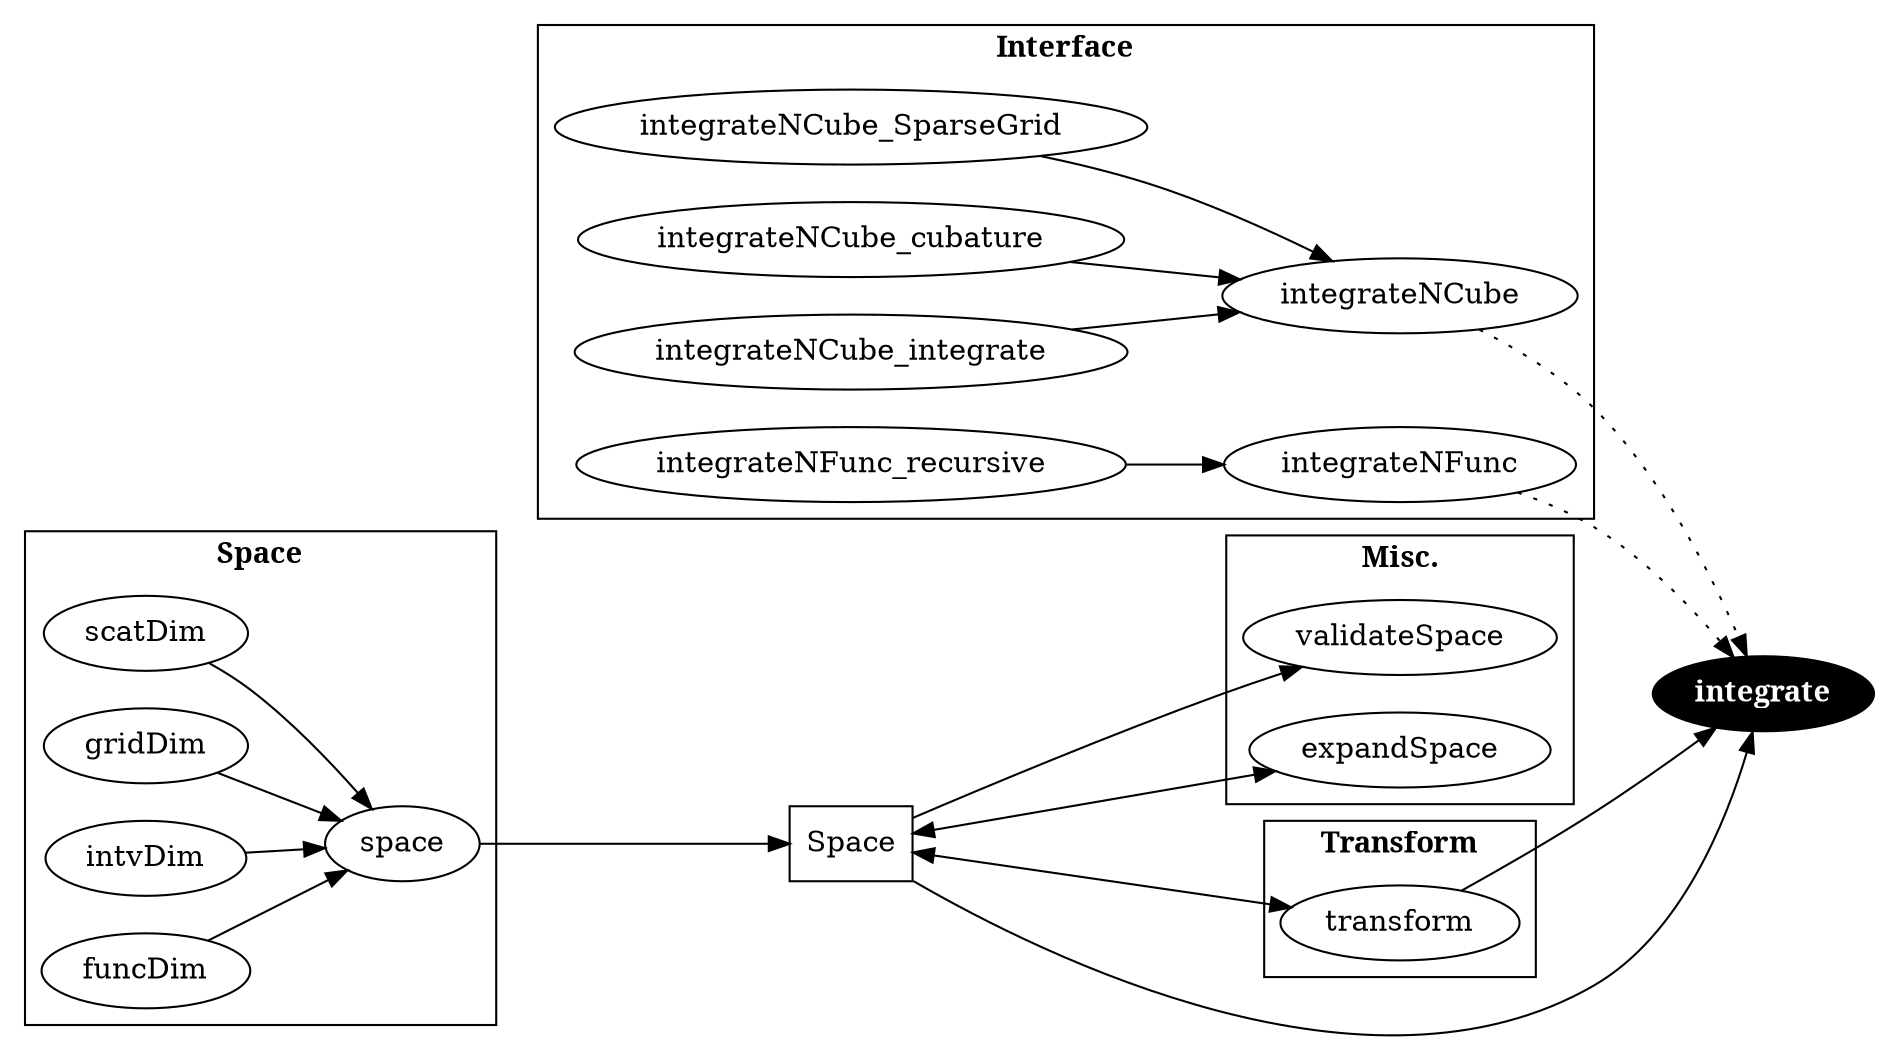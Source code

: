 digraph {
    rankdir = LR;
    Space [shape=box];

    subgraph cluster_space {
        label = "Space";
        fontname = bold;
        {scatDim; gridDim; intvDim; funcDim} -> space;
    }

    space -> Space;

    subgraph cluster_space_misc {
        label = "Misc.";
        fontname = bold;
        validateSpace;
        expandSpace;
    }

    Space -> validateSpace;
    Space -> expandSpace [dir=both];

    subgraph cluster_space_transform {
        label = "Transform";
        fontname = bold;
        transform;
    }

    Space -> transform [dir=both];

    subgraph cluster_interface {
        label = "Interface";
        fontname = bold;
        {integrateNCube_SparseGrid; integrateNCube_cubature; integrateNCube_integrate} -> integrateNCube;
        integrateNFunc_recursive -> integrateNFunc;
    }

    integrate [style=filled; fillcolor=black; fontcolor=white, fontname=bold];
    Space -> integrate;
    transform -> integrate;
    {integrateNCube; integrateNFunc} -> integrate [style=dotted];
}
